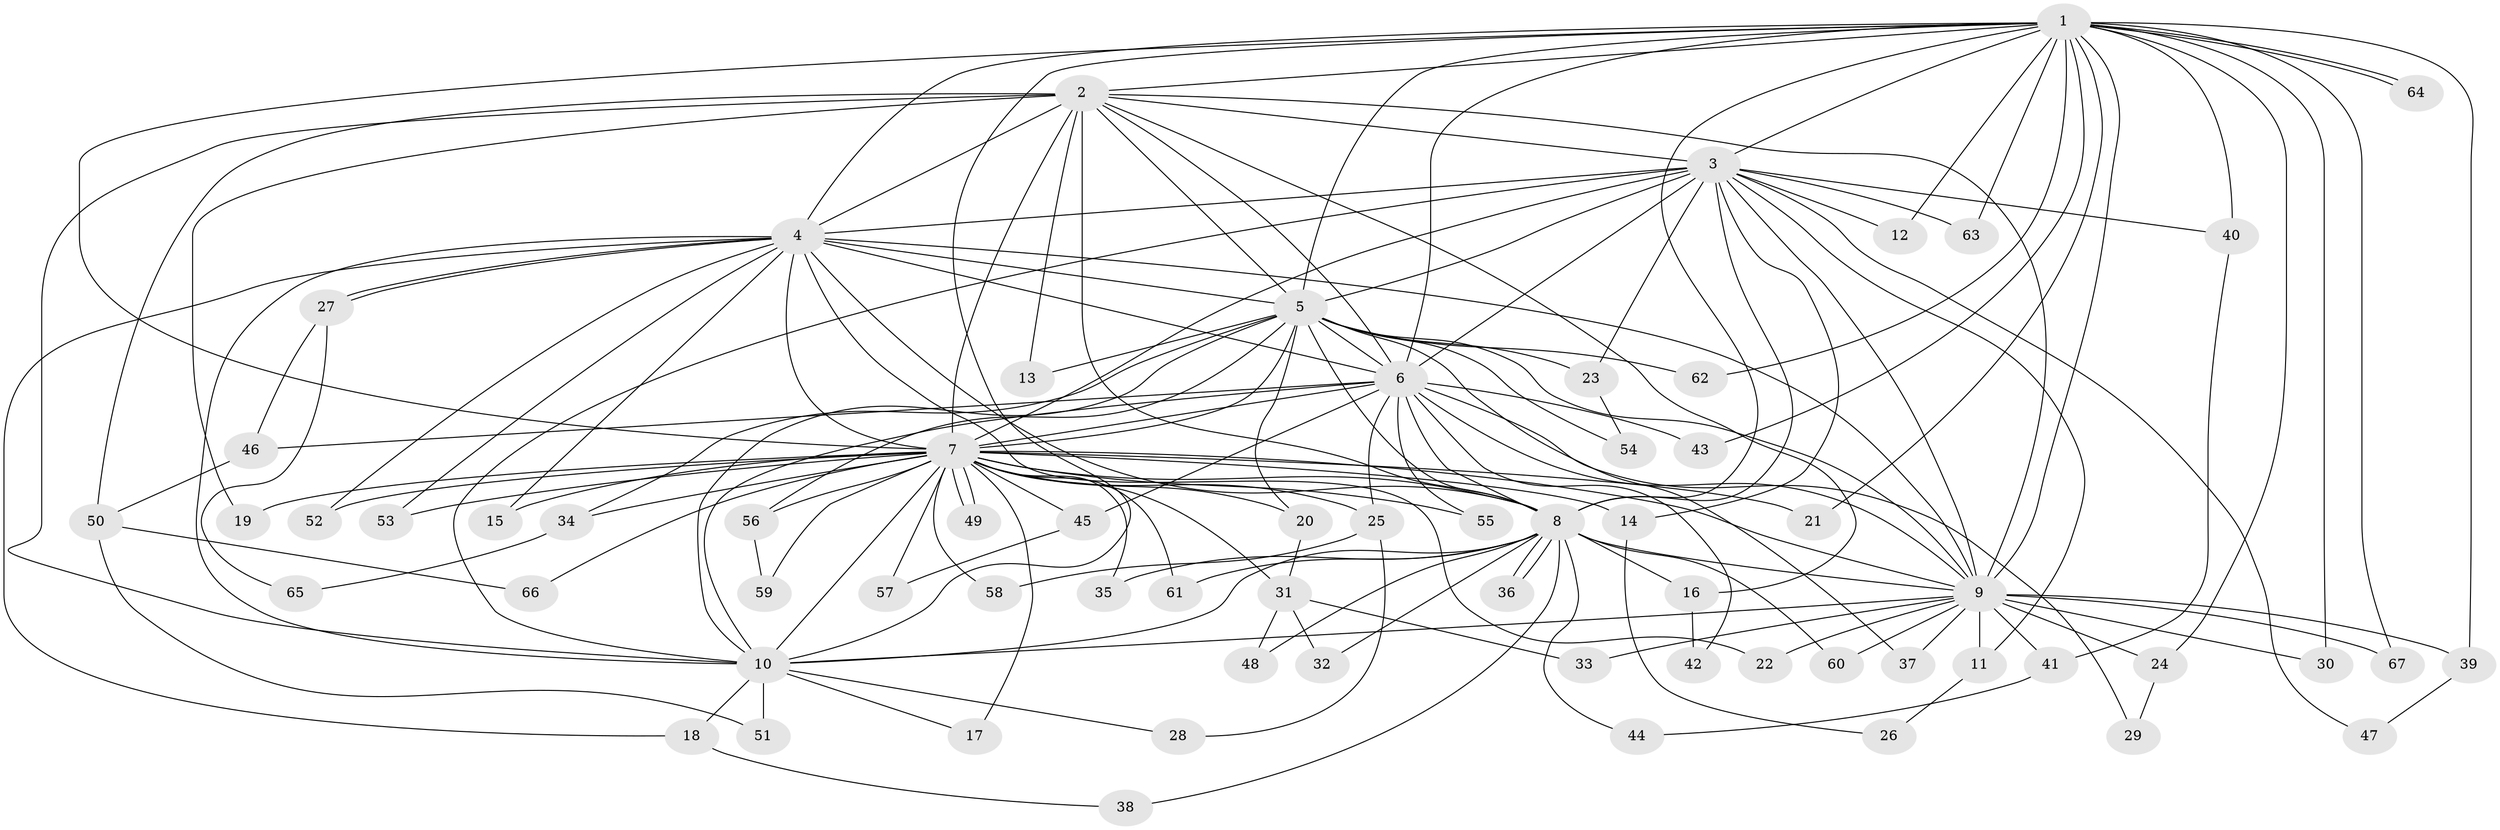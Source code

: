 // Generated by graph-tools (version 1.1) at 2025/49/03/09/25 03:49:41]
// undirected, 67 vertices, 159 edges
graph export_dot {
graph [start="1"]
  node [color=gray90,style=filled];
  1;
  2;
  3;
  4;
  5;
  6;
  7;
  8;
  9;
  10;
  11;
  12;
  13;
  14;
  15;
  16;
  17;
  18;
  19;
  20;
  21;
  22;
  23;
  24;
  25;
  26;
  27;
  28;
  29;
  30;
  31;
  32;
  33;
  34;
  35;
  36;
  37;
  38;
  39;
  40;
  41;
  42;
  43;
  44;
  45;
  46;
  47;
  48;
  49;
  50;
  51;
  52;
  53;
  54;
  55;
  56;
  57;
  58;
  59;
  60;
  61;
  62;
  63;
  64;
  65;
  66;
  67;
  1 -- 2;
  1 -- 3;
  1 -- 4;
  1 -- 5;
  1 -- 6;
  1 -- 7;
  1 -- 8;
  1 -- 9;
  1 -- 10;
  1 -- 12;
  1 -- 21;
  1 -- 24;
  1 -- 30;
  1 -- 39;
  1 -- 40;
  1 -- 43;
  1 -- 62;
  1 -- 63;
  1 -- 64;
  1 -- 64;
  1 -- 67;
  2 -- 3;
  2 -- 4;
  2 -- 5;
  2 -- 6;
  2 -- 7;
  2 -- 8;
  2 -- 9;
  2 -- 10;
  2 -- 13;
  2 -- 16;
  2 -- 19;
  2 -- 50;
  3 -- 4;
  3 -- 5;
  3 -- 6;
  3 -- 7;
  3 -- 8;
  3 -- 9;
  3 -- 10;
  3 -- 11;
  3 -- 12;
  3 -- 14;
  3 -- 23;
  3 -- 40;
  3 -- 47;
  3 -- 63;
  4 -- 5;
  4 -- 6;
  4 -- 7;
  4 -- 8;
  4 -- 9;
  4 -- 10;
  4 -- 15;
  4 -- 18;
  4 -- 22;
  4 -- 27;
  4 -- 27;
  4 -- 52;
  4 -- 53;
  5 -- 6;
  5 -- 7;
  5 -- 8;
  5 -- 9;
  5 -- 10;
  5 -- 13;
  5 -- 20;
  5 -- 23;
  5 -- 34;
  5 -- 37;
  5 -- 54;
  5 -- 56;
  5 -- 62;
  6 -- 7;
  6 -- 8;
  6 -- 9;
  6 -- 10;
  6 -- 25;
  6 -- 29;
  6 -- 42;
  6 -- 43;
  6 -- 45;
  6 -- 46;
  6 -- 55;
  7 -- 8;
  7 -- 9;
  7 -- 10;
  7 -- 14;
  7 -- 15;
  7 -- 17;
  7 -- 19;
  7 -- 20;
  7 -- 21;
  7 -- 25;
  7 -- 31;
  7 -- 34;
  7 -- 35;
  7 -- 45;
  7 -- 49;
  7 -- 49;
  7 -- 52;
  7 -- 53;
  7 -- 55;
  7 -- 56;
  7 -- 57;
  7 -- 58;
  7 -- 59;
  7 -- 61;
  7 -- 66;
  8 -- 9;
  8 -- 10;
  8 -- 16;
  8 -- 32;
  8 -- 35;
  8 -- 36;
  8 -- 36;
  8 -- 38;
  8 -- 44;
  8 -- 48;
  8 -- 60;
  8 -- 61;
  9 -- 10;
  9 -- 11;
  9 -- 22;
  9 -- 24;
  9 -- 30;
  9 -- 33;
  9 -- 37;
  9 -- 39;
  9 -- 41;
  9 -- 60;
  9 -- 67;
  10 -- 17;
  10 -- 18;
  10 -- 28;
  10 -- 51;
  11 -- 26;
  14 -- 26;
  16 -- 42;
  18 -- 38;
  20 -- 31;
  23 -- 54;
  24 -- 29;
  25 -- 28;
  25 -- 58;
  27 -- 46;
  27 -- 65;
  31 -- 32;
  31 -- 33;
  31 -- 48;
  34 -- 65;
  39 -- 47;
  40 -- 41;
  41 -- 44;
  45 -- 57;
  46 -- 50;
  50 -- 51;
  50 -- 66;
  56 -- 59;
}
